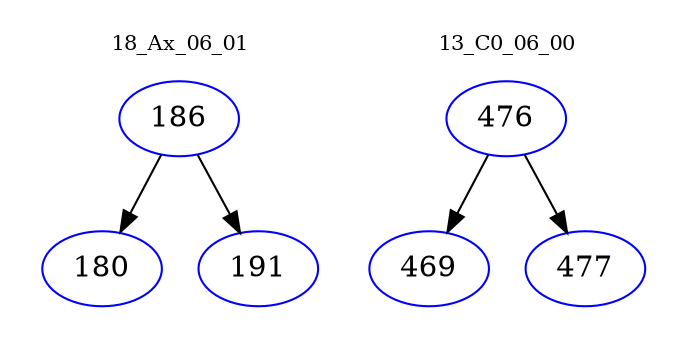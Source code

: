 digraph{
subgraph cluster_0 {
color = white
label = "18_Ax_06_01";
fontsize=10;
T0_186 [label="186", color="blue"]
T0_186 -> T0_180 [color="black"]
T0_180 [label="180", color="blue"]
T0_186 -> T0_191 [color="black"]
T0_191 [label="191", color="blue"]
}
subgraph cluster_1 {
color = white
label = "13_C0_06_00";
fontsize=10;
T1_476 [label="476", color="blue"]
T1_476 -> T1_469 [color="black"]
T1_469 [label="469", color="blue"]
T1_476 -> T1_477 [color="black"]
T1_477 [label="477", color="blue"]
}
}
